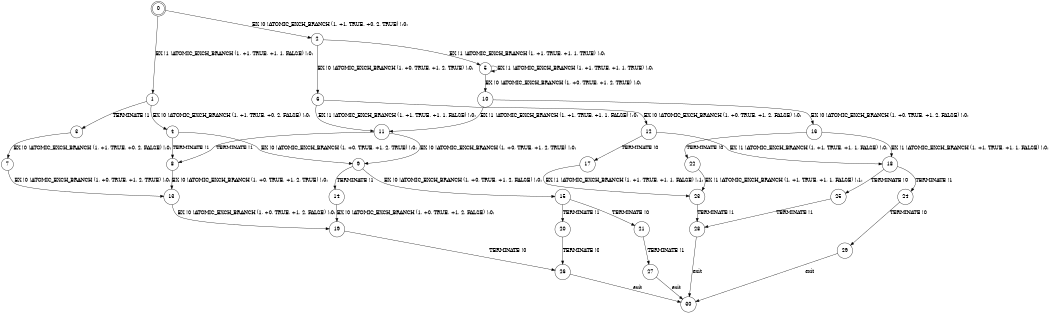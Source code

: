 digraph BCG {
size = "7, 10.5";
center = TRUE;
node [shape = circle];
0 [peripheries = 2];
0 -> 1 [label = "EX !1 !ATOMIC_EXCH_BRANCH (1, +1, TRUE, +1, 1, FALSE) !:0:"];
0 -> 2 [label = "EX !0 !ATOMIC_EXCH_BRANCH (1, +1, TRUE, +0, 2, TRUE) !:0:"];
1 -> 3 [label = "TERMINATE !1"];
1 -> 4 [label = "EX !0 !ATOMIC_EXCH_BRANCH (1, +1, TRUE, +0, 2, FALSE) !:0:"];
2 -> 5 [label = "EX !1 !ATOMIC_EXCH_BRANCH (1, +1, TRUE, +1, 1, TRUE) !:0:"];
2 -> 6 [label = "EX !0 !ATOMIC_EXCH_BRANCH (1, +0, TRUE, +1, 2, TRUE) !:0:"];
3 -> 7 [label = "EX !0 !ATOMIC_EXCH_BRANCH (1, +1, TRUE, +0, 2, FALSE) !:0:"];
4 -> 8 [label = "TERMINATE !1"];
4 -> 9 [label = "EX !0 !ATOMIC_EXCH_BRANCH (1, +0, TRUE, +1, 2, TRUE) !:0:"];
5 -> 5 [label = "EX !1 !ATOMIC_EXCH_BRANCH (1, +1, TRUE, +1, 1, TRUE) !:0:"];
5 -> 10 [label = "EX !0 !ATOMIC_EXCH_BRANCH (1, +0, TRUE, +1, 2, TRUE) !:0:"];
6 -> 11 [label = "EX !1 !ATOMIC_EXCH_BRANCH (1, +1, TRUE, +1, 1, FALSE) !:0:"];
6 -> 12 [label = "EX !0 !ATOMIC_EXCH_BRANCH (1, +0, TRUE, +1, 2, FALSE) !:0:"];
7 -> 13 [label = "EX !0 !ATOMIC_EXCH_BRANCH (1, +0, TRUE, +1, 2, TRUE) !:0:"];
8 -> 13 [label = "EX !0 !ATOMIC_EXCH_BRANCH (1, +0, TRUE, +1, 2, TRUE) !:0:"];
9 -> 14 [label = "TERMINATE !1"];
9 -> 15 [label = "EX !0 !ATOMIC_EXCH_BRANCH (1, +0, TRUE, +1, 2, FALSE) !:0:"];
10 -> 11 [label = "EX !1 !ATOMIC_EXCH_BRANCH (1, +1, TRUE, +1, 1, FALSE) !:0:"];
10 -> 16 [label = "EX !0 !ATOMIC_EXCH_BRANCH (1, +0, TRUE, +1, 2, FALSE) !:0:"];
11 -> 8 [label = "TERMINATE !1"];
11 -> 9 [label = "EX !0 !ATOMIC_EXCH_BRANCH (1, +0, TRUE, +1, 2, TRUE) !:0:"];
12 -> 17 [label = "TERMINATE !0"];
12 -> 18 [label = "EX !1 !ATOMIC_EXCH_BRANCH (1, +1, TRUE, +1, 1, FALSE) !:0:"];
13 -> 19 [label = "EX !0 !ATOMIC_EXCH_BRANCH (1, +0, TRUE, +1, 2, FALSE) !:0:"];
14 -> 19 [label = "EX !0 !ATOMIC_EXCH_BRANCH (1, +0, TRUE, +1, 2, FALSE) !:0:"];
15 -> 20 [label = "TERMINATE !1"];
15 -> 21 [label = "TERMINATE !0"];
16 -> 22 [label = "TERMINATE !0"];
16 -> 18 [label = "EX !1 !ATOMIC_EXCH_BRANCH (1, +1, TRUE, +1, 1, FALSE) !:0:"];
17 -> 23 [label = "EX !1 !ATOMIC_EXCH_BRANCH (1, +1, TRUE, +1, 1, FALSE) !:1:"];
18 -> 24 [label = "TERMINATE !1"];
18 -> 25 [label = "TERMINATE !0"];
19 -> 26 [label = "TERMINATE !0"];
20 -> 26 [label = "TERMINATE !0"];
21 -> 27 [label = "TERMINATE !1"];
22 -> 23 [label = "EX !1 !ATOMIC_EXCH_BRANCH (1, +1, TRUE, +1, 1, FALSE) !:1:"];
23 -> 28 [label = "TERMINATE !1"];
24 -> 29 [label = "TERMINATE !0"];
25 -> 28 [label = "TERMINATE !1"];
26 -> 30 [label = "exit"];
27 -> 30 [label = "exit"];
28 -> 30 [label = "exit"];
29 -> 30 [label = "exit"];
}

